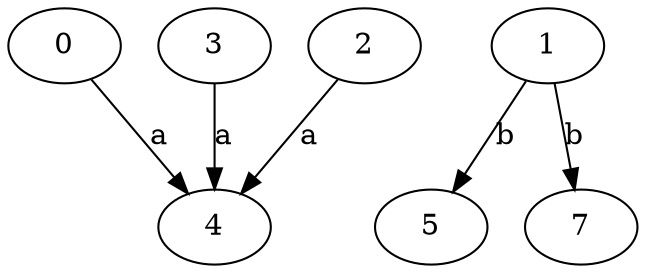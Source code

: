 strict digraph  {
0;
3;
4;
1;
5;
2;
7;
0 -> 4  [label=a];
3 -> 4  [label=a];
1 -> 5  [label=b];
1 -> 7  [label=b];
2 -> 4  [label=a];
}
